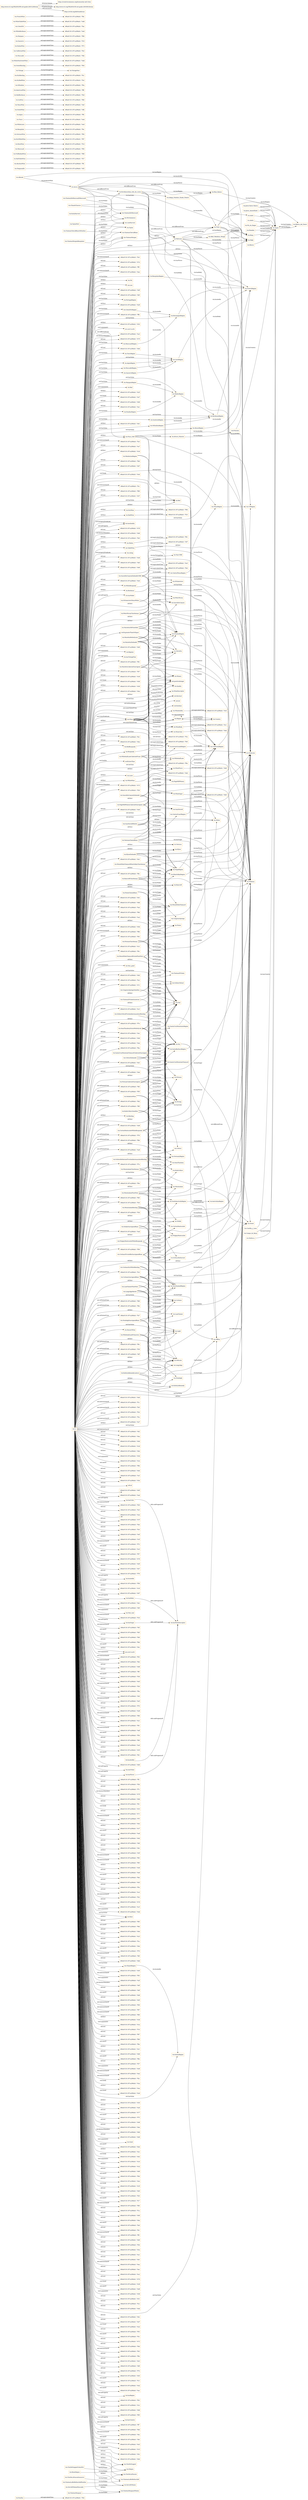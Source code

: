 digraph ar2dtool_diagram { 
rankdir=LR;
size="1501"
node [shape = rectangle, color="orange"]; "-49ba9130:187ca298ab1:-7f44" "vin:DryWine" "vin:Tempranillo" "-49ba9130:187ca298ab1:-7fbf" "vin:AlsatianWine" "vin:RedTableWine" "vin:FullBodiedWine" "-49ba9130:187ca298ab1:-7fe0" "-49ba9130:187ca298ab1:-7f88" "-49ba9130:187ca298ab1:-7ed2" "-49ba9130:187ca298ab1:-7f55" "-49ba9130:187ca298ab1:-7fd2" "-49ba9130:187ca298ab1:-7f50" "-49ba9130:187ca298ab1:-7f6a" "-49ba9130:187ca298ab1:-7f1d" "vin:Meursault" "-49ba9130:187ca298ab1:-7ffc" "-49ba9130:187ca298ab1:-7f8f" "vin:DryWhiteWine" "vin:GermanWine" "-49ba9130:187ca298ab1:-7ee3" "vin:Beaujolais" "vin:WhiteLoire" "vin:RedWine" "vin:Tours" "vin:RoseWine" "vin:Anjou" "vin:Riesling" "vin:SweetWine" "vin:WineBody" "vin:Medoc" "-49ba9130:187ca298ab1:-7ed9" "-49ba9130:187ca298ab1:-7eef" "-49ba9130:187ca298ab1:-7f80" "vin:RedBordeaux" "vin:Quality" "vin:TableWine" "-49ba9130:187ca298ab1:-7ef7" "-49ba9130:187ca298ab1:-7ec1" "-49ba9130:187ca298ab1:-7f76" "-49ba9130:187ca298ab1:-7ff8" "-49ba9130:187ca298ab1:-7fbb" "vin:WineColor" "vin:StEmilion" "-49ba9130:187ca298ab1:-7ea9" "vin:DryRedWine" "-49ba9130:187ca298ab1:-7eeb" "-49ba9130:187ca298ab1:-7f0a" "-49ba9130:187ca298ab1:-7efb" "vin:DryRiesling" "vin:WhiteBurgundy" "vin:Bordeaux" "-49ba9130:187ca298ab1:-7ef3" "vin:Wine" "-49ba9130:187ca298ab1:-7f27" "-49ba9130:187ca298ab1:-7fa4" "-49ba9130:187ca298ab1:-7f7a" "-49ba9130:187ca298ab1:-7f84" "-49ba9130:187ca298ab1:-7f94" "-49ba9130:187ca298ab1:-7f0e" "-49ba9130:187ca298ab1:-7ee0" "vin:VintageYear" "vin:RedBurgundy" "-49ba9130:187ca298ab1:-7f04" "vin:WhiteNonSweetWine" "vin:Burgundy" "-49ba9130:187ca298ab1:-7f23" "vin:WineFlavor" "vin:Muscadet" "-49ba9130:187ca298ab1:-7fb5" "vin:CaliforniaWine" "vin:Winery" "-49ba9130:187ca298ab1:-7fc8" "vin:WineSugar" "vin:ItalianWine" "-49ba9130:187ca298ab1:-7f19" "-49ba9130:187ca298ab1:-7eb9" "-49ba9130:187ca298ab1:-7f2a" "-49ba9130:187ca298ab1:-7edd" "vin:Pauillac" "-49ba9130:187ca298ab1:-7f66" "vin:LateHarvest" "vin:WhiteBordeaux" "-49ba9130:187ca298ab1:-7f3d" "-49ba9130:187ca298ab1:-7f61" "-49ba9130:187ca298ab1:-7fa1" "vin:TexasWine" "vin:Loire" "vin:Margaux" "-49ba9130:187ca298ab1:-7ead" "-49ba9130:187ca298ab1:-7f59" "-49ba9130:187ca298ab1:-7fc4" "-49ba9130:187ca298ab1:-7fd6" "-49ba9130:187ca298ab1:-7f6e" "-49ba9130:187ca298ab1:-7fec" "-49ba9130:187ca298ab1:-7eb5" "vin:CotesDOr" "-49ba9130:187ca298ab1:-7fcd" "vin:AmericanWine" "-49ba9130:187ca298ab1:-7ff4" "-49ba9130:187ca298ab1:-7fa7" "vin:Country" "vin:DessertWine" "-49ba9130:187ca298ab1:-7ee6" "-49ba9130:187ca298ab1:-7f4b" "vin:IceWine" "-49ba9130:187ca298ab1:-7f97" "-49ba9130:187ca298ab1:-7f9c" "vin:WhiteTableWine" "-49ba9130:187ca298ab1:-7ec6" "-49ba9130:187ca298ab1:-7f73" "vin:Vintage" "vin:EarlyHarvest" "vin:WineDescriptor" "-49ba9130:187ca298ab1:-7f8c" "-49ba9130:187ca298ab1:-7ebd" "-49ba9130:187ca298ab1:-7f39" "vin:FrenchWine" "vin:Sancerre" "vin:SweetRiesling" "-49ba9130:187ca298ab1:-7fae" "-49ba9130:187ca298ab1:-7f2d" "vin:Region" "vin:WhiteWine" "-49ba9130:187ca298ab1:-7fe4" "vin:WineAcidity" "-49ba9130:187ca298ab1:-7eff" "-49ba9130:187ca298ab1:-7ed6" ; /*classes style*/
	"vin:Campo_de_Borja" -> "vin:Spain" [ label = "vin:hasCountry" ];
	"vin:MariettaZinfandel" -> "vin:SonomaRegion" [ label = "vin:locatedIn" ];
	"vin:MariettaZinfandel" -> "vin:Dry" [ label = "vin:hasSugar" ];
	"vin:MariettaZinfandel" -> "vin:Marietta" [ label = "vin:hasMaker" ];
	"vin:MariettaZinfandel" -> "vin:Moderate" [ label = "vin:hasFlavor" ];
	"vin:MariettaZinfandel" -> "vin:Medium" [ label = "vin:hasBody" ];
	"vin:SeanThackreySiriusPetiteSyrah" -> "vin:NapaRegion" [ label = "vin:locatedIn" ];
	"vin:SeanThackreySiriusPetiteSyrah" -> "vin:Dry" [ label = "vin:hasSugar" ];
	"vin:SeanThackreySiriusPetiteSyrah" -> "vin:SeanThackrey" [ label = "vin:hasMaker" ];
	"vin:SeanThackreySiriusPetiteSyrah" -> "vin:Strong" [ label = "vin:hasFlavor" ];
	"vin:SeanThackreySiriusPetiteSyrah" -> "vin:Full" [ label = "vin:hasBody" ];
	"vin:MariettaCabernetSauvignon" -> "vin:SonomaRegion" [ label = "vin:locatedIn" ];
	"vin:MariettaCabernetSauvignon" -> "vin:Dry" [ label = "vin:hasSugar" ];
	"vin:MariettaCabernetSauvignon" -> "vin:Marietta" [ label = "vin:hasMaker" ];
	"vin:MariettaCabernetSauvignon" -> "vin:Moderate" [ label = "vin:hasFlavor" ];
	"vin:MariettaCabernetSauvignon" -> "vin:Medium" [ label = "vin:hasBody" ];
	"vin:PauillacRegion" -> "vin:MedocRegion" [ label = "vin:locatedIn" ];
	"vin:StGenevieveTexasWhite" -> "vin:CentralTexasRegion" [ label = "vin:locatedIn" ];
	"vin:StGenevieveTexasWhite" -> "vin:Dry" [ label = "vin:hasSugar" ];
	"vin:StGenevieveTexasWhite" -> "vin:StGenevieve" [ label = "vin:hasMaker" ];
	"vin:StGenevieveTexasWhite" -> "vin:Moderate" [ label = "vin:hasFlavor" ];
	"vin:FullBodiedWine" -> "-49ba9130:187ca298ab1:-7f88" [ label = "owl:equivalentClass" ];
	"vin:BordeauxRegion" -> "vin:FrenchRegion" [ label = "vin:locatedIn" ];
	"vin:hasBody" -> "vin:hasWineDescriptor" [ label = "rdfs:subPropertyOf" ];
	"vin:Adega_Familiar_Eladio_Pineiro" -> "vin:Rias_Baixas" [ label = "vin:hasRegion" ];
	"vin:Meursault" -> "-49ba9130:187ca298ab1:-7f50" [ label = "owl:equivalentClass" ];
	"vin:Mallorca" -> "vin:Spain" [ label = "vin:hasCountry" ];
	"vin:FoxenCheninBlanc" -> "vin:SantaBarbaraRegion" [ label = "vin:locatedIn" ];
	"vin:FoxenCheninBlanc" -> "vin:Dry" [ label = "vin:hasSugar" ];
	"vin:FoxenCheninBlanc" -> "vin:Foxen" [ label = "vin:hasMaker" ];
	"vin:FoxenCheninBlanc" -> "vin:Moderate" [ label = "vin:hasFlavor" ];
	"vin:FoxenCheninBlanc" -> "vin:Full" [ label = "vin:hasBody" ];
	"vin:TexasWine" -> "-49ba9130:187ca298ab1:-7eef" [ label = "owl:equivalentClass" ];
	"vin:NapaRegion" -> "vin:CaliforniaRegion" [ label = "vin:locatedIn" ];
	"vin:MountadamRiesling" -> "vin:SouthAustraliaRegion" [ label = "vin:locatedIn" ];
	"vin:MountadamRiesling" -> "vin:Dry" [ label = "vin:hasSugar" ];
	"vin:MountadamRiesling" -> "vin:Mountadam" [ label = "vin:hasMaker" ];
	"vin:MountadamRiesling" -> "vin:Delicate" [ label = "vin:hasFlavor" ];
	"vin:MountadamRiesling" -> "vin:Medium" [ label = "vin:hasBody" ];
	"vin:LoireRegion" -> "vin:FrenchRegion" [ label = "vin:locatedIn" ];
	"vin:CorbansSauvignonBlanc" -> "vin:NewZealandRegion" [ label = "vin:locatedIn" ];
	"vin:CorbansSauvignonBlanc" -> "vin:Dry" [ label = "vin:hasSugar" ];
	"vin:CorbansSauvignonBlanc" -> "vin:Corbans" [ label = "vin:hasMaker" ];
	"vin:CorbansSauvignonBlanc" -> "vin:Strong" [ label = "vin:hasFlavor" ];
	"vin:CorbansSauvignonBlanc" -> "vin:Medium" [ label = "vin:hasBody" ];
	"vin:WhiteBurgundy" -> "-49ba9130:187ca298ab1:-7ee3" [ label = "owl:equivalentClass" ];
	"vin:Pauillac" -> "-49ba9130:187ca298ab1:-7f44" [ label = "owl:equivalentClass" ];
	"vin:Jerez-Xeres-Sherry" -> "vin:Spain" [ label = "vin:hasCountry" ];
	"vin:CortonMontrachetWhiteBurgundy" -> "vin:Dry" [ label = "vin:hasSugar" ];
	"vin:CortonMontrachetWhiteBurgundy" -> "vin:CortonMontrachet" [ label = "vin:hasMaker" ];
	"vin:CortonMontrachetWhiteBurgundy" -> "vin:Strong" [ label = "vin:hasFlavor" ];
	"vin:CortonMontrachetWhiteBurgundy" -> "vin:Full" [ label = "vin:hasBody" ];
	"vin:BourgogneRegion" -> "vin:FrenchRegion" [ label = "vin:locatedIn" ];
	"vin:MountadamChardonnay" -> "vin:SouthAustraliaRegion" [ label = "vin:locatedIn" ];
	"vin:MountadamChardonnay" -> "vin:Dry" [ label = "vin:hasSugar" ];
	"vin:MountadamChardonnay" -> "vin:Mountadam" [ label = "vin:hasMaker" ];
	"vin:MountadamChardonnay" -> "vin:Strong" [ label = "vin:hasFlavor" ];
	"vin:MountadamChardonnay" -> "vin:Full" [ label = "vin:hasBody" ];
	"vin:DryWine" -> "-49ba9130:187ca298ab1:-7f94" [ label = "owl:equivalentClass" ];
	"vin:FrenchWine" -> "-49ba9130:187ca298ab1:-7f8c" [ label = "owl:equivalentClass" ];
	"vin:SauterneRegion" -> "vin:BordeauxRegion" [ label = "vin:locatedIn" ];
	"vin:Spain" -> "vin:Ribera_del_Duero" [ label = "vin:hasRegion" ];
	"vin:SelaksSauvignonBlanc" -> "vin:NewZealandRegion" [ label = "vin:locatedIn" ];
	"vin:SelaksSauvignonBlanc" -> "vin:Dry" [ label = "vin:hasSugar" ];
	"vin:SelaksSauvignonBlanc" -> "vin:Selaks" [ label = "vin:hasMaker" ];
	"vin:SelaksSauvignonBlanc" -> "vin:Moderate" [ label = "vin:hasFlavor" ];
	"vin:SelaksSauvignonBlanc" -> "vin:Medium" [ label = "vin:hasBody" ];
	"vin:SchlossRothermelTrochenbierenausleseRiesling" -> "vin:GermanyRegion" [ label = "vin:locatedIn" ];
	"vin:SchlossRothermelTrochenbierenausleseRiesling" -> "vin:Sweet" [ label = "vin:hasSugar" ];
	"vin:SchlossRothermelTrochenbierenausleseRiesling" -> "vin:SchlossRothermel" [ label = "vin:hasMaker" ];
	"vin:SchlossRothermelTrochenbierenausleseRiesling" -> "vin:Strong" [ label = "vin:hasFlavor" ];
	"vin:SchlossRothermelTrochenbierenausleseRiesling" -> "vin:Full" [ label = "vin:hasBody" ];
	"vin:StEmilionRegion" -> "vin:BordeauxRegion" [ label = "vin:locatedIn" ];
	"vin:BeaujolaisRegion" -> "vin:FrenchRegion" [ label = "vin:locatedIn" ];
	"vin:CorbansPrivateBinSauvignonBlanc" -> "vin:NewZealandRegion" [ label = "vin:locatedIn" ];
	"vin:CorbansPrivateBinSauvignonBlanc" -> "vin:Dry" [ label = "vin:hasSugar" ];
	"vin:CorbansPrivateBinSauvignonBlanc" -> "vin:Corbans" [ label = "vin:hasMaker" ];
	"vin:CorbansPrivateBinSauvignonBlanc" -> "vin:Strong" [ label = "vin:hasFlavor" ];
	"vin:CorbansPrivateBinSauvignonBlanc" -> "vin:Full" [ label = "vin:hasBody" ];
	"vin:Bordeaux" -> "-49ba9130:187ca298ab1:-7fe4" [ label = "owl:equivalentClass" ];
	"vin:CongressSpringsSemillon" -> "vin:Dry" [ label = "vin:hasSugar" ];
	"vin:CongressSpringsSemillon" -> "vin:CongressSprings" [ label = "vin:hasMaker" ];
	"vin:CongressSpringsSemillon" -> "vin:Moderate" [ label = "vin:hasFlavor" ];
	"vin:CongressSpringsSemillon" -> "vin:Medium" [ label = "vin:hasBody" ];
	"vin:RedBordeaux" -> "-49ba9130:187ca298ab1:-7f2d" [ label = "owl:equivalentClass" ];
	"vin:Jerez_Amontillado" -> "vin:Spain" [ label = "vin:hasCountry" ];
	"vin:Rias_Baixas" -> "vin:Spain" [ label = "vin:hasCountry" ];
	"vin:AlsatianWine" -> "-49ba9130:187ca298ab1:-7ffc" [ label = "owl:equivalentClass" ];
	"vin:RedTableWine" -> "-49ba9130:187ca298ab1:-7f27" [ label = "owl:equivalentClass" ];
	"vin:Tours" -> "-49ba9130:187ca298ab1:-7eeb" [ label = "owl:equivalentClass" ];
	"vin:CotesDOr" -> "-49ba9130:187ca298ab1:-7fae" [ label = "owl:equivalentClass" ];
	"vin:SweetRiesling" -> "-49ba9130:187ca298ab1:-7f04" [ label = "owl:equivalentClass" ];
	"vin:Medoc" -> "-49ba9130:187ca298ab1:-7f61" [ label = "owl:equivalentClass" ];
	"vin:TaylorPort" -> "vin:Taylor" [ label = "vin:hasMaker" ];
	"vin:ChateauChevalBlancStEmilion" -> "vin:ChateauChevalBlanc" [ label = "vin:hasMaker" ];
	"vin:Envidiacochina_tete_de_cuvee" -> "vin:Malvasia" [ label = "owl:differentFrom" ];
	"vin:Envidiacochina_tete_de_cuvee" -> "vin:Adega_Familiar_Eladio_Pineiro" [ label = "vin:hasMaker" ];
	"vin:Envidiacochina_tete_de_cuvee" -> "vin:Moderate" [ label = "vin:hasFlavor" ];
	"vin:Envidiacochina_tete_de_cuvee" -> "vin:High" [ label = "vin:hasAcidity" ];
	"vin:Envidiacochina_tete_de_cuvee" -> "vin:Medium" [ label = "vin:hasBody" ];
	"vin:Envidiacochina_tete_de_cuvee" -> "vin:Rias_Baixas" [ label = "vin:hasRegion" ];
	"vin:Envidiacochina_tete_de_cuvee" -> "vin:Tinto" [ label = "owl:differentFrom" ];
	"vin:ChateauMorgonBeaujolais" -> "vin:ChateauMorgon" [ label = "vin:hasMaker" ];
	"vin:ChateauDeMeursaultMeursault" -> "vin:ChateauDeMeursault" [ label = "vin:hasMaker" ];
	"vin:ChateauDeMeursaultMeursault" -> "vin:Moderate" [ label = "vin:hasFlavor" ];
	"vin:WhiteNonSweetWine" -> "-49ba9130:187ca298ab1:-7edd" [ label = "owl:equivalentClass" ];
	"vin:Alvaro_Palacios" -> "vin:Priorato" [ label = "vin:hasRegion" ];
	"vin:RoseDAnjou" -> "vin:DAnjou" [ label = "vin:hasMaker" ];
	"vin:hasSugar" -> "vin:hasWineDescriptor" [ label = "rdfs:subPropertyOf" ];
	"vin:Muscadet" -> "-49ba9130:187ca298ab1:-7f4b" [ label = "owl:equivalentClass" ];
	"vin:CotesDOrRegion" -> "vin:BourgogneRegion" [ label = "vin:locatedIn" ];
	"vin:WineColor" -> "-49ba9130:187ca298ab1:-7ebd" [ label = "owl:equivalentClass" ];
	"vin:ElyseZinfandel" -> "vin:NapaRegion" [ label = "vin:locatedIn" ];
	"vin:ElyseZinfandel" -> "vin:Dry" [ label = "vin:hasSugar" ];
	"vin:ElyseZinfandel" -> "vin:Elyse" [ label = "vin:hasMaker" ];
	"vin:ElyseZinfandel" -> "vin:Moderate" [ label = "vin:hasFlavor" ];
	"vin:ElyseZinfandel" -> "vin:Full" [ label = "vin:hasBody" ];
	"vin:SweetWine" -> "-49ba9130:187ca298ab1:-7efb" [ label = "owl:equivalentClass" ];
	"vin:LongridgeMerlot" -> "vin:NewZealandRegion" [ label = "vin:locatedIn" ];
	"vin:LongridgeMerlot" -> "vin:Dry" [ label = "vin:hasSugar" ];
	"vin:LongridgeMerlot" -> "vin:Longridge" [ label = "vin:hasMaker" ];
	"vin:LongridgeMerlot" -> "vin:Moderate" [ label = "vin:hasFlavor" ];
	"vin:LongridgeMerlot" -> "vin:Light" [ label = "vin:hasBody" ];
	"vin:KathrynKennedyLateral" -> "vin:Dry" [ label = "vin:hasSugar" ];
	"vin:KathrynKennedyLateral" -> "vin:KathrynKennedy" [ label = "vin:hasMaker" ];
	"vin:KathrynKennedyLateral" -> "vin:Delicate" [ label = "vin:hasFlavor" ];
	"vin:KathrynKennedyLateral" -> "vin:Medium" [ label = "vin:hasBody" ];
	"vin:MountEdenVineyardEdnaValleyChardonnay" -> "vin:EdnaValleyRegion" [ label = "vin:locatedIn" ];
	"vin:MountEdenVineyardEdnaValleyChardonnay" -> "vin:Dry" [ label = "vin:hasSugar" ];
	"vin:MountEdenVineyardEdnaValleyChardonnay" -> "vin:MountEdenVineyard" [ label = "vin:hasMaker" ];
	"vin:MountEdenVineyardEdnaValleyChardonnay" -> "vin:Moderate" [ label = "vin:hasFlavor" ];
	"vin:MountEdenVineyardEdnaValleyChardonnay" -> "vin:Medium" [ label = "vin:hasBody" ];
	"vin:hasFlavor" -> "vin:hasWineDescriptor" [ label = "rdfs:subPropertyOf" ];
	"vin:Loire" -> "-49ba9130:187ca298ab1:-7f6a" [ label = "owl:equivalentClass" ];
	"vin:AnjouRegion" -> "vin:LoireRegion" [ label = "vin:locatedIn" ];
	"vin:BancroftChardonnay" -> "vin:NapaRegion" [ label = "vin:locatedIn" ];
	"vin:BancroftChardonnay" -> "vin:Dry" [ label = "vin:hasSugar" ];
	"vin:BancroftChardonnay" -> "vin:Bancroft" [ label = "vin:hasMaker" ];
	"vin:BancroftChardonnay" -> "vin:Moderate" [ label = "vin:hasFlavor" ];
	"vin:BancroftChardonnay" -> "vin:Medium" [ label = "vin:hasBody" ];
	"vin:SaucelitoCanyonZinfandel1998" -> "vin:ArroyoGrandeRegion" [ label = "vin:locatedIn" ];
	"vin:SaucelitoCanyonZinfandel1998" -> "vin:Year1998" [ label = "vin:hasVintageYear" ];
	"vin:SaucelitoCanyonZinfandel1998" -> "vin:Dry" [ label = "vin:hasSugar" ];
	"vin:SaucelitoCanyonZinfandel1998" -> "vin:SaucelitoCanyon" [ label = "vin:hasMaker" ];
	"vin:SaucelitoCanyonZinfandel1998" -> "vin:Moderate" [ label = "vin:hasFlavor" ];
	"vin:SaucelitoCanyonZinfandel1998" -> "vin:Medium" [ label = "vin:hasBody" ];
	"vin:ClosDeLaPoussieSancerre" -> "vin:ClosDeLaPoussie" [ label = "vin:hasMaker" ];
	"vin:CentralTexasRegion" -> "vin:TexasRegion" [ label = "vin:locatedIn" ];
	"vin:ChiantiRegion" -> "vin:ItalianRegion" [ label = "vin:locatedIn" ];
	"vin:IceWine" -> "-49ba9130:187ca298ab1:-7f80" [ label = "owl:equivalentClass" ];
	"vin:CaliforniaRegion" -> "vin:USRegion" [ label = "vin:locatedIn" ];
	"vin:Beaujolais" -> "-49ba9130:187ca298ab1:-7fec" [ label = "owl:equivalentClass" ];
	"vin:MendocinoRegion" -> "vin:CaliforniaRegion" [ label = "vin:locatedIn" ];
	"vin:MendocinoRegion" -> "vin:SonomaRegion" [ label = "vin:adjacentRegion" ];
	"vin:ChiantiClassico" -> "vin:McGuinnesso" [ label = "vin:hasMaker" ];
	"vin:ChiantiClassico" -> "vin:Medium" [ label = "vin:hasBody" ];
	"vin:Aurus" -> "vin:Malvasia" [ label = "owl:differentFrom" ];
	"vin:Aurus" -> "vin:Tinto" [ label = "owl:differentFrom" ];
	"vin:Aurus" -> "vin:Moderate" [ label = "vin:hasFlavor" ];
	"vin:Aurus" -> "vin:Red" [ label = "vin:hasColor" ];
	"vin:Aurus" -> "vin:Envidiacochina_tete_de_cuvee" [ label = "owl:differentFrom" ];
	"vin:Aurus" -> "vin:Finca_Dofi" [ label = "owl:differentFrom" ];
	"vin:Aurus" -> "vin:High" [ label = "vin:hasAcidity" ];
	"vin:Aurus" -> "vin:Full" [ label = "vin:hasBody" ];
	"vin:MountadamPinotNoir" -> "vin:SouthAustraliaRegion" [ label = "vin:locatedIn" ];
	"vin:MountadamPinotNoir" -> "vin:Dry" [ label = "vin:hasSugar" ];
	"vin:MountadamPinotNoir" -> "vin:Mountadam" [ label = "vin:hasMaker" ];
	"vin:MountadamPinotNoir" -> "vin:Moderate" [ label = "vin:hasFlavor" ];
	"vin:MountadamPinotNoir" -> "vin:Medium" [ label = "vin:hasBody" ];
	"vin:RedWine" -> "-49ba9130:187ca298ab1:-7f23" [ label = "owl:equivalentClass" ];
	"vin:MountEdenVineyardEstatePinotNoir" -> "vin:EdnaValleyRegion" [ label = "vin:locatedIn" ];
	"vin:MountEdenVineyardEstatePinotNoir" -> "vin:Dry" [ label = "vin:hasSugar" ];
	"vin:MountEdenVineyardEstatePinotNoir" -> "vin:MountEdenVineyard" [ label = "vin:hasMaker" ];
	"vin:MountEdenVineyardEstatePinotNoir" -> "vin:Strong" [ label = "vin:hasFlavor" ];
	"vin:MountEdenVineyardEstatePinotNoir" -> "vin:Full" [ label = "vin:hasBody" ];
	"vin:Burgundy" -> "-49ba9130:187ca298ab1:-7fe0" [ label = "owl:equivalentClass" ];
	"vin:RedBurgundy" -> "-49ba9130:187ca298ab1:-7f2a" [ label = "owl:equivalentClass" ];
	"vin:SonomaRegion" -> "vin:CaliforniaRegion" [ label = "vin:locatedIn" ];
	"vin:Malvasia" -> "vin:Moderate" [ label = "vin:hasFlavor" ];
	"vin:Malvasia" -> "vin:White" [ label = "vin:hasColor" ];
	"vin:Malvasia" -> "vin:Rioja" [ label = "vin:hasRegion" ];
	"vin:Malvasia" -> "vin:Medium" [ label = "vin:hasBody" ];
	"vin:Malvasia" -> "vin:High" [ label = "vin:hasAcidity" ];
	"vin:Malvasia" -> "vin:Tinto" [ label = "owl:differentFrom" ];
	"vin:Malvasia" -> "vin:Abel_Mendoza_Monge" [ label = "vin:hasMaker" ];
	"vin:hasAcidity" -> "vin:hasWineDescriptor" [ label = "rdfs:subPropertyOf" ];
	"vin:Aalto" -> "vin:Spain" [ label = "vin:hasCountry" ];
	"vin:ChateauLafiteRothschildPauillac" -> "vin:ChateauLafiteRothschild" [ label = "vin:hasMaker" ];
	"vin:GaryFarrellMerlot" -> "vin:SonomaRegion" [ label = "vin:locatedIn" ];
	"vin:GaryFarrellMerlot" -> "vin:Dry" [ label = "vin:hasSugar" ];
	"vin:GaryFarrellMerlot" -> "vin:GaryFarrell" [ label = "vin:hasMaker" ];
	"vin:GaryFarrellMerlot" -> "vin:Moderate" [ label = "vin:hasFlavor" ];
	"vin:GaryFarrellMerlot" -> "vin:Medium" [ label = "vin:hasBody" ];
	"vin:Alella" -> "vin:Spain" [ label = "vin:hasCountry" ];
	"vin:StonleighSauvignonBlanc" -> "vin:NewZealandRegion" [ label = "vin:locatedIn" ];
	"vin:StonleighSauvignonBlanc" -> "vin:Dry" [ label = "vin:hasSugar" ];
	"vin:StonleighSauvignonBlanc" -> "vin:Stonleigh" [ label = "vin:hasMaker" ];
	"vin:StonleighSauvignonBlanc" -> "vin:Delicate" [ label = "vin:hasFlavor" ];
	"vin:StonleighSauvignonBlanc" -> "vin:Medium" [ label = "vin:hasBody" ];
	"vin:Abel_Mendoza_Monge" -> "vin:Rioja" [ label = "vin:hasRegion" ];
	"vin:TableWine" -> "-49ba9130:187ca298ab1:-7ef7" [ label = "owl:equivalentClass" ];
	"vin:GermanWine" -> "-49ba9130:187ca298ab1:-7f84" [ label = "owl:equivalentClass" ];
	"vin:CotturiZinfandel" -> "vin:SonomaRegion" [ label = "vin:locatedIn" ];
	"vin:CotturiZinfandel" -> "vin:Dry" [ label = "vin:hasSugar" ];
	"vin:CotturiZinfandel" -> "vin:Cotturi" [ label = "vin:hasMaker" ];
	"vin:CotturiZinfandel" -> "vin:Strong" [ label = "vin:hasFlavor" ];
	"vin:CotturiZinfandel" -> "vin:Full" [ label = "vin:hasBody" ];
	"vin:WineBody" -> "-49ba9130:187ca298ab1:-7ec1" [ label = "owl:equivalentClass" ];
	"vin:SaucelitoCanyonZinfandel" -> "vin:ArroyoGrandeRegion" [ label = "vin:locatedIn" ];
	"vin:SaucelitoCanyonZinfandel" -> "vin:Dry" [ label = "vin:hasSugar" ];
	"vin:SaucelitoCanyonZinfandel" -> "vin:SaucelitoCanyon" [ label = "vin:hasMaker" ];
	"vin:SaucelitoCanyonZinfandel" -> "vin:Moderate" [ label = "vin:hasFlavor" ];
	"vin:SaucelitoCanyonZinfandel" -> "vin:Medium" [ label = "vin:hasBody" ];
	"vin:LaneTannerPinotNoir" -> "vin:SantaBarbaraRegion" [ label = "vin:locatedIn" ];
	"vin:LaneTannerPinotNoir" -> "vin:Dry" [ label = "vin:hasSugar" ];
	"vin:LaneTannerPinotNoir" -> "vin:LaneTanner" [ label = "vin:hasMaker" ];
	"vin:LaneTannerPinotNoir" -> "vin:Delicate" [ label = "vin:hasFlavor" ];
	"vin:LaneTannerPinotNoir" -> "vin:Light" [ label = "vin:hasBody" ];
	"vin:WhiteWine" -> "-49ba9130:187ca298ab1:-7ed2" [ label = "owl:equivalentClass" ];
	"vin:WhitehallLaneCabernetFranc" -> "vin:NapaRegion" [ label = "vin:locatedIn" ];
	"vin:WhitehallLaneCabernetFranc" -> "vin:Dry" [ label = "vin:hasSugar" ];
	"vin:WhitehallLaneCabernetFranc" -> "vin:WhitehallLane" [ label = "vin:hasMaker" ];
	"vin:WhitehallLaneCabernetFranc" -> "vin:Moderate" [ label = "vin:hasFlavor" ];
	"vin:WhitehallLaneCabernetFranc" -> "vin:Medium" [ label = "vin:hasBody" ];
	"vin:Dry" -> "vin:Sweet" [ label = "owl:differentFrom" ];
	"vin:Dry" -> "vin:OffDry" [ label = "owl:differentFrom" ];
	"vin:Rioja" -> "vin:Spain" [ label = "vin:hasCountry" ];
	"vin:Sancerre" -> "-49ba9130:187ca298ab1:-7f19" [ label = "owl:equivalentClass" ];
	"vin:Pla_de_Bages" -> "vin:Spain" [ label = "vin:hasCountry" ];
	"vin:StEmilion" -> "-49ba9130:187ca298ab1:-7f0a" [ label = "owl:equivalentClass" ];
	"vin:PageMillWineryCabernetSauvignon" -> "vin:NapaRegion" [ label = "vin:locatedIn" ];
	"vin:PageMillWineryCabernetSauvignon" -> "vin:Dry" [ label = "vin:hasSugar" ];
	"vin:PageMillWineryCabernetSauvignon" -> "vin:PageMillWinery" [ label = "vin:hasMaker" ];
	"vin:PageMillWineryCabernetSauvignon" -> "vin:Moderate" [ label = "vin:hasFlavor" ];
	"vin:PageMillWineryCabernetSauvignon" -> "vin:Medium" [ label = "vin:hasBody" ];
	"vin:Ribera_del_Duero" -> "vin:Spain" [ label = "vin:hasCountry" ];
	"vin:WineAcidity" -> "-49ba9130:187ca298ab1:-7ec6" [ label = "owl:equivalentClass" ];
	"vin:Finca_Dofi" -> "vin:Moderate" [ label = "vin:hasFlavor" ];
	"vin:Finca_Dofi" -> "vin:Full" [ label = "vin:hasBody" ];
	"vin:Finca_Dofi" -> "vin:Red" [ label = "vin:hasColor" ];
	"vin:Finca_Dofi" -> "vin:High" [ label = "vin:hasAcidity" ];
	"vin:Finca_Dofi" -> "vin:Alvaro_Palacios" [ label = "vin:hasMaker" ];
	"vin:MariettaPetiteSyrah" -> "vin:SonomaRegion" [ label = "vin:locatedIn" ];
	"vin:MariettaPetiteSyrah" -> "vin:Dry" [ label = "vin:hasSugar" ];
	"vin:MariettaPetiteSyrah" -> "vin:Marietta" [ label = "vin:hasMaker" ];
	"vin:MariettaPetiteSyrah" -> "vin:Moderate" [ label = "vin:hasFlavor" ];
	"vin:MariettaPetiteSyrah" -> "vin:Medium" [ label = "vin:hasBody" ];
	"vin:WhiteTableWine" -> "-49ba9130:187ca298ab1:-7ed6" [ label = "owl:equivalentClass" ];
	"vin:Margaux" -> "-49ba9130:187ca298ab1:-7f66" [ label = "owl:equivalentClass" ];
	"vin:SevreEtMaineMuscadet" -> "vin:SevreEtMaine" [ label = "vin:hasMaker" ];
	"vin:Priorato" -> "vin:Spain" [ label = "vin:hasCountry" ];
	"vin:SchlossVolradTrochenbierenausleseRiesling" -> "vin:GermanyRegion" [ label = "vin:locatedIn" ];
	"vin:SchlossVolradTrochenbierenausleseRiesling" -> "vin:Sweet" [ label = "vin:hasSugar" ];
	"vin:SchlossVolradTrochenbierenausleseRiesling" -> "vin:SchlossVolrad" [ label = "vin:hasMaker" ];
	"vin:SchlossVolradTrochenbierenausleseRiesling" -> "vin:Moderate" [ label = "vin:hasFlavor" ];
	"vin:SchlossVolradTrochenbierenausleseRiesling" -> "vin:Full" [ label = "vin:hasBody" ];
	"vin:EarlyHarvest" -> "vin:LateHarvest" [ label = "owl:disjointWith" ];
	"vin:ChateauDYchemSauterne" -> "vin:ChateauDYchem" [ label = "vin:hasMaker" ];
	"vin:ChateauDYchemSauterne" -> "vin:Strong" [ label = "vin:hasFlavor" ];
	"vin:Tempranillo" -> "-49ba9130:187ca298ab1:-7ef3" [ label = "owl:equivalentClass" ];
	"vin:Anjou" -> "-49ba9130:187ca298ab1:-7ff4" [ label = "owl:equivalentClass" ];
	"vin:Penedes" -> "vin:Spain" [ label = "vin:hasCountry" ];
	"vin:FormanCabernetSauvignon" -> "vin:NapaRegion" [ label = "vin:locatedIn" ];
	"vin:FormanCabernetSauvignon" -> "vin:Dry" [ label = "vin:hasSugar" ];
	"vin:FormanCabernetSauvignon" -> "vin:Forman" [ label = "vin:hasMaker" ];
	"vin:FormanCabernetSauvignon" -> "vin:Strong" [ label = "vin:hasFlavor" ];
	"vin:FormanCabernetSauvignon" -> "vin:Medium" [ label = "vin:hasBody" ];
	"vin:DryWhiteWine" -> "-49ba9130:187ca298ab1:-7f97" [ label = "owl:equivalentClass" ];
	"vin:SantaCruzMountainsRegion" -> "vin:CaliforniaRegion" [ label = "vin:locatedIn" ];
	"vin:MeursaultRegion" -> "vin:BourgogneRegion" [ label = "vin:locatedIn" ];
	"vin:MariettaOldVinesRed" -> "vin:SonomaRegion" [ label = "vin:locatedIn" ];
	"vin:MariettaOldVinesRed" -> "vin:Dry" [ label = "vin:hasSugar" ];
	"vin:MariettaOldVinesRed" -> "vin:Marietta" [ label = "vin:hasMaker" ];
	"vin:MariettaOldVinesRed" -> "vin:Moderate" [ label = "vin:hasFlavor" ];
	"vin:MariettaOldVinesRed" -> "vin:Medium" [ label = "vin:hasBody" ];
	"vin:CorbansDryWhiteRiesling" -> "vin:NewZealandRegion" [ label = "vin:locatedIn" ];
	"vin:CorbansDryWhiteRiesling" -> "vin:OffDry" [ label = "vin:hasSugar" ];
	"vin:CorbansDryWhiteRiesling" -> "vin:Corbans" [ label = "vin:hasMaker" ];
	"vin:CorbansDryWhiteRiesling" -> "vin:Moderate" [ label = "vin:hasFlavor" ];
	"vin:CorbansDryWhiteRiesling" -> "vin:Medium" [ label = "vin:hasBody" ];
	"vin:ChateauMargaux" -> "vin:ChateauMargauxWinery" [ label = "vin:hasMaker" ];
	"vin:hasColor" -> "vin:hasWineDescriptor" [ label = "rdfs:subPropertyOf" ];
	"vin:EdnaValleyRegion" -> "vin:CaliforniaRegion" [ label = "vin:locatedIn" ];
	"vin:AlsaceRegion" -> "vin:FrenchRegion" [ label = "vin:locatedIn" ];
	"vin:Bierzo" -> "vin:Spain" [ label = "vin:hasCountry" ];
	"vin:FormanChardonnay" -> "vin:NapaRegion" [ label = "vin:locatedIn" ];
	"vin:FormanChardonnay" -> "vin:Dry" [ label = "vin:hasSugar" ];
	"vin:FormanChardonnay" -> "vin:Forman" [ label = "vin:hasMaker" ];
	"vin:FormanChardonnay" -> "vin:Moderate" [ label = "vin:hasFlavor" ];
	"vin:FormanChardonnay" -> "vin:Full" [ label = "vin:hasBody" ];
	"vin:DryRedWine" -> "-49ba9130:187ca298ab1:-7fa4" [ label = "owl:equivalentClass" ];
	"vin:DryRiesling" -> "-49ba9130:187ca298ab1:-7fa1" [ label = "owl:equivalentClass" ];
	"vin:PulignyMontrachetWhiteBurgundy" -> "vin:Dry" [ label = "vin:hasSugar" ];
	"vin:PulignyMontrachetWhiteBurgundy" -> "vin:PulignyMontrachet" [ label = "vin:hasMaker" ];
	"vin:PulignyMontrachetWhiteBurgundy" -> "vin:Moderate" [ label = "vin:hasFlavor" ];
	"vin:PulignyMontrachetWhiteBurgundy" -> "vin:Medium" [ label = "vin:hasBody" ];
	"NULL" -> "vin:SaucelitoCanyon" [ label = "rdf:first" ];
	"NULL" -> "-49ba9130:187ca298ab1:-7e6d" [ label = "rdf:rest" ];
	"NULL" -> "-49ba9130:187ca298ab1:-7f1c" [ label = "owl:intersectionOf" ];
	"NULL" -> "-49ba9130:187ca298ab1:-7fa0" [ label = "owl:intersectionOf" ];
	"NULL" -> "vin:Strong" [ label = "rdf:first" ];
	"NULL" -> "-49ba9130:187ca298ab1:-7f24" [ label = "rdf:rest" ];
	"NULL" -> "-49ba9130:187ca298ab1:-7f4a" [ label = "owl:intersectionOf" ];
	"NULL" -> "-49ba9130:187ca298ab1:-7f76" [ label = "owl:allValuesFrom" ];
	"NULL" -> "-49ba9130:187ca298ab1:-7e27" [ label = "rdf:first" ];
	"NULL" -> "-49ba9130:187ca298ab1:-7ef2" [ label = "owl:intersectionOf" ];
	"NULL" -> "-49ba9130:187ca298ab1:-7eba" [ label = "rdf:rest" ];
	"NULL" -> "-49ba9130:187ca298ab1:-7e94" [ label = "rdf:rest" ];
	"NULL" -> "vin:SauterneRegion" [ label = "owl:hasValue" ];
	"NULL" -> "-49ba9130:187ca298ab1:-7e3d" [ label = "rdf:rest" ];
	"NULL" -> "-49ba9130:187ca298ab1:-7e8e" [ label = "rdf:rest" ];
	"NULL" -> "-49ba9130:187ca298ab1:-7e5d" [ label = "rdf:first" ];
	"NULL" -> "vin:Malvasia" [ label = "rdf:first" ];
	"NULL" -> "-49ba9130:187ca298ab1:-7e3e" [ label = "swrl:arguments" ];
	"NULL" -> "vin:Medium" [ label = "owl:hasValue" ];
	"NULL" -> "-49ba9130:187ca298ab1:-7f9b" [ label = "owl:oneOf" ];
	"NULL" -> "-49ba9130:187ca298ab1:-7e64" [ label = "rdf:rest" ];
	"NULL" -> "vin:GaryFarrell" [ label = "rdf:first" ];
	"NULL" -> "-49ba9130:187ca298ab1:-7ecf" [ label = "rdf:rest" ];
	"NULL" -> "vin:Marietta" [ label = "rdf:first" ];
	"NULL" -> "-49ba9130:187ca298ab1:-7e5e" [ label = "rdf:rest" ];
	"NULL" -> "-49ba9130:187ca298ab1:-7fc8" [ label = "owl:allValuesFrom" ];
	"NULL" -> "rdf:nil" [ label = "rdf:rest" ];
	"NULL" -> "vin:ClosDeVougeot" [ label = "rdf:first" ];
	"NULL" -> "-49ba9130:187ca298ab1:-7e85" [ label = "rdf:rest" ];
	"NULL" -> "-49ba9130:187ca298ab1:-7eab" [ label = "rdf:rest" ];
	"NULL" -> "-49ba9130:187ca298ab1:-7f29" [ label = "owl:intersectionOf" ];
	"NULL" -> "vin:Selaks" [ label = "rdf:first" ];
	"NULL" -> "-49ba9130:187ca298ab1:-7fa5" [ label = "rdf:rest" ];
	"NULL" -> "vin:Strong" [ label = "owl:hasValue" ];
	"NULL" -> "-49ba9130:187ca298ab1:-7e2e" [ label = "rdf:rest" ];
	"NULL" -> "vin:Riesling" [ label = "rdf:first" ];
	"NULL" -> "-49ba9130:187ca298ab1:-7e7f" [ label = "rdf:rest" ];
	"NULL" -> "vin:WineColor" [ label = "owl:onClass" ];
	"NULL" -> "-49ba9130:187ca298ab1:-7fab" [ label = "rdf:rest" ];
	"NULL" -> "vin:ChateauMargauxWinery" [ label = "rdf:first" ];
	"NULL" -> "vin:BourgogneRegion" [ label = "owl:hasValue" ];
	"NULL" -> "-49ba9130:187ca298ab1:-7fc6" [ label = "rdf:rest" ];
	"NULL" -> "vin:Elyse" [ label = "rdf:first" ];
	"NULL" -> "-49ba9130:187ca298ab1:-7e4f" [ label = "rdf:rest" ];
	"NULL" -> "-49ba9130:187ca298ab1:-7e3f" [ label = "rdf:first" ];
	"NULL" -> "-49ba9130:187ca298ab1:-7f72" [ label = "owl:intersectionOf" ];
	"NULL" -> "vin:Longridge" [ label = "rdf:first" ];
	"NULL" -> "-49ba9130:187ca298ab1:-7ec0" [ label = "owl:oneOf" ];
	"NULL" -> "-49ba9130:187ca298ab1:-7f57" [ label = "rdf:rest" ];
	"NULL" -> "vin:ItalianRegion" [ label = "owl:hasValue" ];
	"NULL" -> "-49ba9130:187ca298ab1:-7e76" [ label = "rdf:rest" ];
	"NULL" -> "vin:WhiteWine" [ label = "rdf:first" ];
	"NULL" -> "xsd:positiveInteger" [ label = "owl:onDataRange" ];
	"NULL" -> "-49ba9130:187ca298ab1:-7ed5" [ label = "owl:intersectionOf" ];
	"NULL" -> "-49ba9130:187ca298ab1:-7eb7" [ label = "rdf:rest" ];
	"NULL" -> "vin:PageMillWinery" [ label = "rdf:first" ];
	"NULL" -> "xsd:positiveInteger" [ label = "owl:someValuesFrom" ];
	"NULL" -> "vin:Stonleigh" [ label = "rdf:first" ];
	"NULL" -> "vin:High" [ label = "rdf:first" ];
	"NULL" -> "-49ba9130:187ca298ab1:-7f78" [ label = "rdf:rest" ];
	"NULL" -> "vin:RedWine" [ label = "rdf:first" ];
	"NULL" -> "vin:locatedIn" [ label = "owl:onProperty" ];
	"NULL" -> "-49ba9130:187ca298ab1:-7f58" [ label = "owl:oneOf" ];
	"NULL" -> "-49ba9130:187ca298ab1:-7e30" [ label = "rdf:first" ];
	"NULL" -> "-49ba9130:187ca298ab1:-7fd2" [ label = "owl:allValuesFrom" ];
	"NULL" -> "vin:Bordeaux" [ label = "rdf:first" ];
	"NULL" -> "-49ba9130:187ca298ab1:-7e97" [ label = "rdf:rest" ];
	"NULL" -> "vin:SeanThackrey" [ label = "rdf:first" ];
	"NULL" -> "-49ba9130:187ca298ab1:-7edc" [ label = "owl:intersectionOf" ];
	"NULL" -> "-49ba9130:187ca298ab1:-7ef6" [ label = "owl:intersectionOf" ];
	"NULL" -> "vin:Very_bad" [ label = "swrl:argument2" ];
	"NULL" -> "-49ba9130:187ca298ab1:-7f18" [ label = "owl:intersectionOf" ];
	"NULL" -> "vin:PeterMccoy" [ label = "rdf:first" ];
	"NULL" -> "-49ba9130:187ca298ab1:-7f4f" [ label = "owl:intersectionOf" ];
	"NULL" -> "-49ba9130:187ca298ab1:-7fd5" [ label = "owl:oneOf" ];
	"NULL" -> "vin:CaliforniaRegion" [ label = "rdf:first" ];
	"NULL" -> "vin:Ventana" [ label = "rdf:first" ];
	"NULL" -> "vin:LateHarvest" [ label = "rdf:first" ];
	"NULL" -> "-49ba9130:187ca298ab1:-7f48" [ label = "rdf:rest" ];
	"NULL" -> "-49ba9130:187ca298ab1:-7fbd" [ label = "rdf:rest" ];
	"NULL" -> "-49ba9130:187ca298ab1:-7ebc" [ label = "owl:oneOf" ];
	"NULL" -> "-49ba9130:187ca298ab1:-7f03" [ label = "owl:intersectionOf" ];
	"NULL" -> "vin:ChateauChevalBlanc" [ label = "rdf:first" ];
	"NULL" -> "-49ba9130:187ca298ab1:-7feb" [ label = "owl:intersectionOf" ];
	"NULL" -> "-49ba9130:187ca298ab1:-7e88" [ label = "rdf:rest" ];
	"NULL" -> "-49ba9130:187ca298ab1:-7ff9" [ label = "rdf:rest" ];
	"NULL" -> "vin:hasSugar" [ label = "owl:onProperty" ];
	"NULL" -> "-49ba9130:187ca298ab1:-7f38" [ label = "owl:oneOf" ];
	"NULL" -> "-49ba9130:187ca298ab1:-7ed3" [ label = "rdf:rest" ];
	"NULL" -> "-49ba9130:187ca298ab1:-7f26" [ label = "owl:intersectionOf" ];
	"NULL" -> "-49ba9130:187ca298ab1:-7f9a" [ label = "rdf:rest" ];
	"NULL" -> "vin:Taylor" [ label = "rdf:first" ];
	"NULL" -> "-49ba9130:187ca298ab1:-7ef4" [ label = "rdf:rest" ];
	"NULL" -> "-49ba9130:187ca298ab1:-7ee5" [ label = "owl:intersectionOf" ];
	"NULL" -> "-49ba9130:187ca298ab1:-7f70" [ label = "rdf:rest" ];
	"NULL" -> "-49ba9130:187ca298ab1:-7e28" [ label = "rdf:rest" ];
	"NULL" -> "-49ba9130:187ca298ab1:-7ead" [ label = "owl:allValuesFrom" ];
	"NULL" -> "-49ba9130:187ca298ab1:-7f96" [ label = "owl:intersectionOf" ];
	"NULL" -> "vin:LoireRegion" [ label = "owl:hasValue" ];
	"NULL" -> "-49ba9130:187ca298ab1:-7e21" [ label = "rdf:first" ];
	"NULL" -> "-49ba9130:187ca298ab1:-7f91" [ label = "rdf:rest" ];
	"NULL" -> "-49ba9130:187ca298ab1:-7edf" [ label = "owl:intersectionOf" ];
	"NULL" -> "-49ba9130:187ca298ab1:-7f54" [ label = "owl:oneOf" ];
	"NULL" -> "-49ba9130:187ca298ab1:-7fd0" [ label = "rdf:rest" ];
	"NULL" -> "-49ba9130:187ca298ab1:-7ea0" [ label = "rdf:rest" ];
	"NULL" -> "-49ba9130:187ca298ab1:-7e55" [ label = "rdf:first" ];
	"NULL" -> "-49ba9130:187ca298ab1:-7fd1" [ label = "owl:oneOf" ];
	"NULL" -> "-49ba9130:187ca298ab1:-7e80" [ label = "rdf:rest" ];
	"NULL" -> "vin:yearValue" [ label = "owl:onProperty" ];
	"NULL" -> "-49ba9130:187ca298ab1:-7ff1" [ label = "rdf:rest" ];
	"NULL" -> "vin:DessertWine" [ label = "rdf:first" ];
	"NULL" -> "vin:CongressSprings" [ label = "rdf:first" ];
	"NULL" -> "vin:MargauxRegion" [ label = "owl:hasValue" ];
	"NULL" -> "-49ba9130:187ca298ab1:-7f2b" [ label = "rdf:rest" ];
	"NULL" -> "-49ba9130:187ca298ab1:-7f7c" [ label = "rdf:rest" ];
	"NULL" -> "-49ba9130:187ca298ab1:-7e79" [ label = "owl:distinctMembers" ];
	"NULL" -> "vin:PauillacRegion" [ label = "owl:hasValue" ];
	"NULL" -> "vin:Loire" [ label = "rdf:first" ];
	"NULL" -> "-49ba9130:187ca298ab1:-7e9b" [ label = "rdf:rest" ];
	"NULL" -> "vin:TexasRegion" [ label = "owl:hasValue" ];
	"NULL" -> "-49ba9130:187ca298ab1:-7f01" [ label = "rdf:rest" ];
	"NULL" -> "vin:CotesDOrRegion" [ label = "owl:hasValue" ];
	"NULL" -> "-49ba9130:187ca298ab1:-7e53" [ label = "swrl:body" ];
	"NULL" -> "vin:SancerreRegion" [ label = "owl:hasValue" ];
	"NULL" -> "-49ba9130:187ca298ab1:-7e71" [ label = "rdf:rest" ];
	"NULL" -> "-49ba9130:187ca298ab1:-7f7f" [ label = "owl:intersectionOf" ];
	"NULL" -> "vin:Red" [ label = "owl:hasValue" ];
	"NULL" -> "-49ba9130:187ca298ab1:-7eb2" [ label = "rdf:rest" ];
	"NULL" -> "-49ba9130:187ca298ab1:-7e37" [ label = "rdf:first" ];
	"NULL" -> "vin:ChateauMorgon" [ label = "rdf:first" ];
	"NULL" -> "vin:McGuinnesso" [ label = "rdf:first" ];
	"NULL" -> "vin:Finca_Dofi" [ label = "rdf:first" ];
	"NULL" -> "-49ba9130:187ca298ab1:-7ea8" [ label = "owl:oneOf" ];
	"NULL" -> "vin:CaliforniaRegion" [ label = "owl:hasValue" ];
	"NULL" -> "-49ba9130:187ca298ab1:-7e92" [ label = "rdf:rest" ];
	"NULL" -> "vin:ToursRegion" [ label = "owl:hasValue" ];
	"NULL" -> "-49ba9130:187ca298ab1:-7efd" [ label = "rdf:rest" ];
	"NULL" -> "-49ba9130:187ca298ab1:-7e8c" [ label = "rdf:rest" ];
	"NULL" -> "vin:Cotturi" [ label = "rdf:first" ];
	"NULL" -> "-49ba9130:187ca298ab1:-7e5f" [ label = "rdf:first" ];
	"NULL" -> "-49ba9130:187ca298ab1:-7f83" [ label = "owl:intersectionOf" ];
	"NULL" -> "-49ba9130:187ca298ab1:-7f65" [ label = "owl:intersectionOf" ];
	"NULL" -> "-49ba9130:187ca298ab1:-7e46" [ label = "rdf:first" ];
	"NULL" -> "-49ba9130:187ca298ab1:-7ee8" [ label = "rdf:rest" ];
	"NULL" -> "-49ba9130:187ca298ab1:-7fb4" [ label = "owl:oneOf" ];
	"NULL" -> "-49ba9130:187ca298ab1:-7fb5" [ label = "owl:allValuesFrom" ];
	"NULL" -> "-49ba9130:187ca298ab1:-7e83" [ label = "rdf:rest" ];
	"NULL" -> "-49ba9130:187ca298ab1:-7f5e" [ label = "rdf:rest" ];
	"NULL" -> "vin:ClosDeLaPoussie" [ label = "rdf:first" ];
	"NULL" -> "-49ba9130:187ca298ab1:-7ec4" [ label = "rdf:rest" ];
	"NULL" -> "vin:GermanyRegion" [ label = "owl:hasValue" ];
	"NULL" -> "-49ba9130:187ca298ab1:-7f22" [ label = "owl:intersectionOf" ];
	"NULL" -> "-49ba9130:187ca298ab1:-7e7d" [ label = "rdf:rest" ];
	"NULL" -> "-49ba9130:187ca298ab1:-7ec5" [ label = "owl:oneOf" ];
	"NULL" -> "-49ba9130:187ca298ab1:-7e4d" [ label = "swrl:arguments" ];
	"NULL" -> "vin:Rose" [ label = "rdf:first" ];
	"NULL" -> "vin:ChateauDeMeursault" [ label = "rdf:first" ];
	"NULL" -> "-49ba9130:187ca298ab1:-7f85" [ label = "rdf:rest" ];
	"NULL" -> "vin:Mountadam" [ label = "rdf:first" ];
	"NULL" -> "vin:Forman" [ label = "rdf:first" ];
	"NULL" -> "-49ba9130:187ca298ab1:-7f6d" [ label = "owl:oneOf" ];
	"NULL" -> "vin:Foxen" [ label = "rdf:first" ];
	"NULL" -> "-49ba9130:187ca298ab1:-7e9e" [ label = "rdf:rest" ];
	"NULL" -> "vin:Medium" [ label = "rdf:first" ];
	"NULL" -> "vin:Sweet" [ label = "owl:hasValue" ];
	"NULL" -> "-49ba9130:187ca298ab1:-7e23" [ label = "rdf:rest" ];
	"NULL" -> "-49ba9130:187ca298ab1:-7fca" [ label = "rdf:rest" ];
	"NULL" -> "vin:StGenevieve" [ label = "rdf:first" ];
	"NULL" -> "-49ba9130:187ca298ab1:-7e6e" [ label = "rdf:rest" ];
	"NULL" -> "vin:Full" [ label = "owl:hasValue" ];
	"NULL" -> "vin:Red" [ label = "rdf:first" ];
	"NULL" -> "-49ba9130:187ca298ab1:-7f79" [ label = "owl:oneOf" ];
	"NULL" -> "-49ba9130:187ca298ab1:-7fdf" [ label = "owl:intersectionOf" ];
	"NULL" -> "-49ba9130:187ca298ab1:-7ebb" [ label = "rdf:rest" ];
	"NULL" -> "-49ba9130:187ca298ab1:-7e95" [ label = "rdf:rest" ];
	"NULL" -> "-49ba9130:187ca298ab1:-7f93" [ label = "owl:intersectionOf" ];
	"NULL" -> "-49ba9130:187ca298ab1:-7e2f" [ label = "swrl:arguments" ];
	"NULL" -> "-49ba9130:187ca298ab1:-7e6f" [ label = "owl:distinctMembers" ];
	"NULL" -> "-49ba9130:187ca298ab1:-7e8f" [ label = "rdf:rest" ];
	"NULL" -> "-49ba9130:187ca298ab1:-7eb8" [ label = "owl:oneOf" ];
	"NULL" -> "vin:USRegion" [ label = "owl:hasValue" ];
	"NULL" -> "vin:TableWine" [ label = "rdf:first" ];
	"NULL" -> "-49ba9130:187ca298ab1:-7e65" [ label = "rdf:rest" ];
	"NULL" -> "-49ba9130:187ca298ab1:-7f09" [ label = "owl:intersectionOf" ];
	"NULL" -> "-49ba9130:187ca298ab1:-7f87" [ label = "owl:intersectionOf" ];
	"NULL" -> "-49ba9130:187ca298ab1:-7f69" [ label = "owl:intersectionOf" ];
	"NULL" -> "-49ba9130:187ca298ab1:-7e3b" [ label = "rdf:first" ];
	"NULL" -> "vin:Region" [ label = "owl:someValuesFrom" ];
	"NULL" -> "-49ba9130:187ca298ab1:-7e3a" [ label = "swrl:arguments" ];
	"NULL" -> "vin:WhiteBurgundy" [ label = "rdf:first" ];
	"NULL" -> "-49ba9130:187ca298ab1:-7f16" [ label = "rdf:rest" ];
	"NULL" -> "-49ba9130:187ca298ab1:-7f67" [ label = "rdf:rest" ];
	"NULL" -> "-49ba9130:187ca298ab1:-7fb9" [ label = "rdf:rest" ];
	"NULL" -> "-49ba9130:187ca298ab1:-7fbe" [ label = "owl:oneOf" ];
	"NULL" -> "-49ba9130:187ca298ab1:-7e41" [ label = "rdf:first" ];
	"NULL" -> "vin:Dry" [ label = "owl:hasValue" ];
	"NULL" -> "-49ba9130:187ca298ab1:-7e86" [ label = "rdf:rest" ];
	"NULL" -> "vin:SevreEtMaine" [ label = "rdf:first" ];
	"NULL" -> "-49ba9130:187ca298ab1:-7f8e" [ label = "owl:oneOf" ];
	"NULL" -> "-49ba9130:187ca298ab1:-7f37" [ label = "rdf:rest" ];
	"NULL" -> "-49ba9130:187ca298ab1:-7e49" [ label = "swrl:arguments" ];
	"NULL" -> "-49ba9130:187ca298ab1:-7ee2" [ label = "owl:intersectionOf" ];
	"NULL" -> "-49ba9130:187ca298ab1:-7f2c" [ label = "owl:intersectionOf" ];
	"NULL" -> "-49ba9130:187ca298ab1:-7e2a" [ label = "swrl:body" ];
	"NULL" -> "-49ba9130:187ca298ab1:-7e4a" [ label = "rdf:first" ];
	"NULL" -> "-49ba9130:187ca298ab1:-7e2d" [ label = "swrl:head" ];
	"NULL" -> "-49ba9130:187ca298ab1:-7fc4" [ label = "owl:allValuesFrom" ];
	"NULL" -> "-49ba9130:187ca298ab1:-7e50" [ label = "rdf:first" ];
	"NULL" -> "-49ba9130:187ca298ab1:-7e26" [ label = "rdf:rest" ];
	"NULL" -> "-49ba9130:187ca298ab1:-7e77" [ label = "rdf:rest" ];
	"NULL" -> "vin:BordeauxRegion" [ label = "owl:hasValue" ];
	"NULL" -> "vin:Wine" [ label = "rdf:first" ];
	"NULL" -> "vin:MedocRegion" [ label = "owl:hasValue" ];
	"NULL" -> "-49ba9130:187ca298ab1:-7f75" [ label = "owl:oneOf" ];
	"NULL" -> "-49ba9130:187ca298ab1:-7e98" [ label = "rdf:rest" ];
	"NULL" -> "-49ba9130:187ca298ab1:-7ebe" [ label = "rdf:rest" ];
	"NULL" -> "-49ba9130:187ca298ab1:-7e6b" [ label = "owl:distinctMembers" ];
	"NULL" -> "-49ba9130:187ca298ab1:-7e68" [ label = "rdf:rest" ];
	"NULL" -> "vin:Good" [ label = "swrl:argument2" ];
	"NULL" -> "-49ba9130:187ca298ab1:-7eb4" [ label = "owl:oneOf" ];
	"NULL" -> "-49ba9130:187ca298ab1:-7f55" [ label = "owl:allValuesFrom" ];
	"NULL" -> "vin:hasFlavor" [ label = "owl:onProperty" ];
	"NULL" -> "-49ba9130:187ca298ab1:-7e2c" [ label = "rdf:first" ];
	"NULL" -> "-49ba9130:187ca298ab1:-7e62" [ label = "swrl:body" ];
	"NULL" -> "vin:White" [ label = "rdf:first" ];
	"NULL" -> "-49ba9130:187ca298ab1:-7e24" [ label = "swrl:arguments" ];
	"NULL" -> "-49ba9130:187ca298ab1:-7e32" [ label = "rdf:first" ];
	"NULL" -> "vin:LaneTanner" [ label = "rdf:first" ];
	"NULL" -> "-49ba9130:187ca298ab1:-7e89" [ label = "rdf:rest" ];
	"NULL" -> "-49ba9130:187ca298ab1:-7f8f" [ label = "owl:allValuesFrom" ];
	"NULL" -> "vin:Dry" [ label = "rdf:first" ];
	"NULL" -> "-49ba9130:187ca298ab1:-7f0d" [ label = "owl:oneOf" ];
	"NULL" -> "-49ba9130:187ca298ab1:-7eda" [ label = "rdf:rest" ];
	"NULL" -> "-49ba9130:187ca298ab1:-7e35" [ label = "swrl:body" ];
	"NULL" -> "-49ba9130:187ca298ab1:-7eb0" [ label = "rdf:rest" ];
	"NULL" -> "-49ba9130:187ca298ab1:-7ea9" [ label = "owl:allValuesFrom" ];
	"NULL" -> "-49ba9130:187ca298ab1:-7f20" [ label = "rdf:rest" ];
	"NULL" -> "-49ba9130:187ca298ab1:-7fc7" [ label = "owl:oneOf" ];
	"NULL" -> "-49ba9130:187ca298ab1:-7f60" [ label = "owl:intersectionOf" ];
	"NULL" -> "-49ba9130:187ca298ab1:-7f1a" [ label = "rdf:rest" ];
	"NULL" -> "vin:MeursaultRegion" [ label = "owl:hasValue" ];
	"NULL" -> "-49ba9130:187ca298ab1:-7e90" [ label = "rdf:rest" ];
	"NULL" -> "-49ba9130:187ca298ab1:-7fa7" [ label = "owl:allValuesFrom" ];
	"NULL" -> "-49ba9130:187ca298ab1:-7e8a" [ label = "rdf:rest" ];
	"NULL" -> "vin:ChateauDYchem" [ label = "rdf:first" ];
	"NULL" -> "-49ba9130:187ca298ab1:-7fa6" [ label = "owl:oneOf" ];
	"NULL" -> "vin:Country" [ label = "owl:onClass" ];
	"NULL" -> "vin:OffDry" [ label = "rdf:first" ];
	"NULL" -> "-49ba9130:187ca298ab1:-7f41" [ label = "rdf:rest" ];
	"NULL" -> "-49ba9130:187ca298ab1:-7ff3" [ label = "owl:intersectionOf" ];
	"NULL" -> "vin:Delicate" [ label = "rdf:first" ];
	"NULL" -> "-49ba9130:187ca298ab1:-7e60" [ label = "rdf:rest" ];
	"NULL" -> "-49ba9130:187ca298ab1:-7fd6" [ label = "owl:allValuesFrom" ];
	"NULL" -> "-49ba9130:187ca298ab1:-7f3b" [ label = "rdf:rest" ];
	"NULL" -> "vin:Moderate" [ label = "rdf:first" ];
	"NULL" -> "-49ba9130:187ca298ab1:-7e5a" [ label = "rdf:rest" ];
	"NULL" -> "-49ba9130:187ca298ab1:-7ea1" [ label = "rdf:rest" ];
	"NULL" -> "vin:hasColor" [ label = "owl:onProperty" ];
	"NULL" -> "vin:PulignyMontrachet" [ label = "rdf:first" ];
	"NULL" -> "-49ba9130:187ca298ab1:-7e81" [ label = "rdf:rest" ];
	"NULL" -> "-49ba9130:187ca298ab1:-7eea" [ label = "owl:intersectionOf" ];
	"NULL" -> "-49ba9130:187ca298ab1:-7eec" [ label = "rdf:rest" ];
	"NULL" -> "-49ba9130:187ca298ab1:-7ec2" [ label = "rdf:rest" ];
	"NULL" -> "-49ba9130:187ca298ab1:-7e7b" [ label = "rdf:rest" ];
	"NULL" -> "-49ba9130:187ca298ab1:-7f39" [ label = "owl:allValuesFrom" ];
	"NULL" -> "-49ba9130:187ca298ab1:-7e38" [ label = "swrl:head" ];
	"NULL" -> "vin:Wine" [ label = "swrl:classPredicate" ];
	"NULL" -> "-49ba9130:187ca298ab1:-7ed8" [ label = "owl:oneOf" ];
	"NULL" -> "-49ba9130:187ca298ab1:-7e58" [ label = "swrl:arguments" ];
	"NULL" -> "-49ba9130:187ca298ab1:-7e51" [ label = "rdf:rest" ];
	"NULL" -> "-49ba9130:187ca298ab1:-7fc2" [ label = "rdf:rest" ];
	"NULL" -> "-49ba9130:187ca298ab1:-7e4b" [ label = "rdf:rest" ];
	"NULL" -> "vin:Sweet" [ label = "rdf:first" ];
	"NULL" -> "-49ba9130:187ca298ab1:-7e9c" [ label = "rdf:rest" ];
	"NULL" -> "-49ba9130:187ca298ab1:-7ed7" [ label = "rdf:rest" ];
	"NULL" -> "-49ba9130:187ca298ab1:-7e22" [ label = "swrl:head" ];
	"NULL" -> "vin:StEmilionRegion" [ label = "owl:hasValue" ];
	"NULL" -> "-49ba9130:187ca298ab1:-7f53" [ label = "rdf:rest" ];
	"NULL" -> "-49ba9130:187ca298ab1:-7f3c" [ label = "owl:oneOf" ];
	"NULL" -> "-49ba9130:187ca298ab1:-7e72" [ label = "rdf:rest" ];
	"NULL" -> "-49ba9130:187ca298ab1:-7f4d" [ label = "rdf:rest" ];
	"NULL" -> "-49ba9130:187ca298ab1:-7f43" [ label = "owl:intersectionOf" ];
	"NULL" -> "-49ba9130:187ca298ab1:-7f9e" [ label = "rdf:rest" ];
	"NULL" -> "vin:Quality" [ label = "owl:onClass" ];
	"NULL" -> "-49ba9130:187ca298ab1:-7f0e" [ label = "owl:allValuesFrom" ];
	"NULL" -> "-49ba9130:187ca298ab1:-7eb3" [ label = "rdf:rest" ];
	"NULL" -> "-49ba9130:187ca298ab1:-7ef8" [ label = "rdf:rest" ];
	"NULL" -> "-49ba9130:187ca298ab1:-7f74" [ label = "rdf:rest" ];
	"NULL" -> "vin:MuscadetRegion" [ label = "owl:hasValue" ];
	"NULL" -> "-49ba9130:187ca298ab1:-7e93" [ label = "rdf:rest" ];
	"NULL" -> "vin:SantaCruzMountainVineyard" [ label = "rdf:first" ];
	"NULL" -> "-49ba9130:187ca298ab1:-7fc3" [ label = "owl:oneOf" ];
	"NULL" -> "-49ba9130:187ca298ab1:-7e42" [ label = "rdf:rest" ];
	"NULL" -> "vin:CortonMontrachet" [ label = "rdf:first" ];
	"NULL" -> "-49ba9130:187ca298ab1:-7eac" [ label = "owl:oneOf" ];
	"NULL" -> "vin:hasRegion" [ label = "owl:onProperty" ];
	"NULL" -> "-49ba9130:187ca298ab1:-7fb3" [ label = "rdf:rest" ];
	"NULL" -> "-49ba9130:187ca298ab1:-7e3c" [ label = "rdf:rest" ];
	"NULL" -> "-49ba9130:187ca298ab1:-7e8d" [ label = "rdf:rest" ];
	"NULL" -> "-49ba9130:187ca298ab1:-7f95" [ label = "rdf:rest" ];
	"NULL" -> "vin:hasCountry" [ label = "owl:onProperty" ];
	"NULL" -> "-49ba9130:187ca298ab1:-7ff7" [ label = "owl:intersectionOf" ];
	"NULL" -> "-49ba9130:187ca298ab1:-7fd4" [ label = "rdf:rest" ];
	"NULL" -> "-49ba9130:187ca298ab1:-7efa" [ label = "owl:intersectionOf" ];
	"NULL" -> "-49ba9130:187ca298ab1:-7efe" [ label = "owl:oneOf" ];
	"NULL" -> "-49ba9130:187ca298ab1:-7e43" [ label = "rdf:first" ];
	"NULL" -> "-49ba9130:187ca298ab1:-7e33" [ label = "rdf:rest" ];
	"NULL" -> "-49ba9130:187ca298ab1:-7e5c" [ label = "swrl:arguments" ];
	"NULL" -> "-49ba9130:187ca298ab1:-7e84" [ label = "rdf:rest" ];
	"NULL" -> "-49ba9130:187ca298ab1:-7fe3" [ label = "owl:intersectionOf" ];
	"NULL" -> "-49ba9130:187ca298ab1:-7e7e" [ label = "rdf:rest" ];
	"NULL" -> "-49ba9130:187ca298ab1:-7ff5" [ label = "rdf:rest" ];
	"NULL" -> "-49ba9130:187ca298ab1:-7ed9" [ label = "owl:allValuesFrom" ];
	"NULL" -> "vin:FrenchRegion" [ label = "owl:hasValue" ];
	"NULL" -> "vin:KalinCellars" [ label = "rdf:first" ];
	"NULL" -> "-49ba9130:187ca298ab1:-7eee" [ label = "owl:intersectionOf" ];
	"NULL" -> "vin:NA" [ label = "rdf:first" ];
	"NULL" -> "vin:Low" [ label = "rdf:first" ];
	"NULL" -> "vin:SchlossVolrad" [ label = "rdf:first" ];
	"NULL" -> "vin:WineFlavor" [ label = "owl:onClass" ];
	"NULL" -> "-49ba9130:187ca298ab1:-7e9f" [ label = "rdf:rest" ];
	"NULL" -> "-49ba9130:187ca298ab1:-7ef0" [ label = "rdf:rest" ];
	"NULL" -> "vin:PortugalRegion" [ label = "owl:hasValue" ];
	"NULL" -> "-49ba9130:187ca298ab1:-7e29" [ label = "rdf:first" ];
	"NULL" -> "-49ba9130:187ca298ab1:-7ffb" [ label = "owl:intersectionOf" ];
	"NULL" -> "-49ba9130:187ca298ab1:-7e52" [ label = "rdf:first" ];
	"NULL" -> "urn:swrl:var#v" [ label = "swrl:argument1" ];
	"NULL" -> "-49ba9130:187ca298ab1:-7ea3" [ label = "owl:distinctMembers" ];
	"NULL" -> "vin:Corbans" [ label = "rdf:first" ];
	"NULL" -> "-49ba9130:187ca298ab1:-7e75" [ label = "rdf:rest" ];
	"NULL" -> "vin:MountEdenVineyard" [ label = "rdf:first" ];
	"NULL" -> "vin:Medoc" [ label = "rdf:first" ];
	"NULL" -> "-49ba9130:187ca298ab1:-7eb6" [ label = "rdf:rest" ];
	"NULL" -> "vin:Bad" [ label = "swrl:argument2" ];
	"NULL" -> "-49ba9130:187ca298ab1:-7e25" [ label = "rdf:first" ];
	"NULL" -> "-49ba9130:187ca298ab1:-7e47" [ label = "swrl:head" ];
	"NULL" -> "vin:Full" [ label = "rdf:first" ];
	"NULL" -> "-49ba9130:187ca298ab1:-7e96" [ label = "rdf:rest" ];
	"NULL" -> "-49ba9130:187ca298ab1:-7eff" [ label = "owl:allValuesFrom" ];
	"NULL" -> "-49ba9130:187ca298ab1:-7ee1" [ label = "rdf:rest" ];
	"NULL" -> "vin:hasBody" [ label = "owl:onProperty" ];
	"NULL" -> "-49ba9130:187ca298ab1:-7e61" [ label = "rdf:first" ];
	"NULL" -> "-49ba9130:187ca298ab1:-7fa3" [ label = "owl:intersectionOf" ];
	"NULL" -> "-49ba9130:187ca298ab1:-7ea7" [ label = "rdf:rest" ];
	"NULL" -> "vin:WineBody" [ label = "owl:onClass" ];
	"NULL" -> "-49ba9130:187ca298ab1:-7e34" [ label = "rdf:first" ];
	"NULL" -> "vin:Moderate" [ label = "owl:hasValue" ];
	"NULL" -> "-49ba9130:187ca298ab1:-7fdd" [ label = "rdf:rest" ];
	"NULL" -> "-49ba9130:187ca298ab1:-7e87" [ label = "rdf:rest" ];
	"NULL" -> "-49ba9130:187ca298ab1:-7e44" [ label = "swrl:body" ];
	"NULL" -> "-49ba9130:187ca298ab1:-7fcc" [ label = "owl:intersectionOf" ];
	"NULL" -> "vin:Light" [ label = "rdf:first" ];
	"NULL" -> "-49ba9130:187ca298ab1:-7f89" [ label = "rdf:rest" ];
	"NULL" -> "vin:Delicate" [ label = "owl:hasValue" ];
	"NULL" -> "-49ba9130:187ca298ab1:-7e57" [ label = "rdf:rest" ];
	"NULL" -> "-49ba9130:187ca298ab1:-7fbb" [ label = "owl:allValuesFrom" ];
	"NULL" -> "-49ba9130:187ca298ab1:-7f9c" [ label = "owl:allValuesFrom" ];
	"NULL" -> "vin:hasQuality" [ label = "owl:onProperty" ];
	"NULL" -> "vin:RedBurgundy" [ label = "rdf:first" ];
	"NULL" -> "-49ba9130:187ca298ab1:-7e78" [ label = "rdf:rest" ];
	"NULL" -> "-49ba9130:187ca298ab1:-7e66" [ label = "owl:distinctMembers" ];
	"NULL" -> "vin:Burgundy" [ label = "rdf:first" ];
	"NULL" -> "-49ba9130:187ca298ab1:-7fe9" [ label = "rdf:rest" ];
	"NULL" -> "vin:rating" [ label = "swrl:propertyPredicate" ];
	"NULL" -> "vin:DAnjou" [ label = "rdf:first" ];
	"NULL" -> "vin:Tinto" [ label = "rdf:first" ];
	"NULL" -> "vin:Envidiacochina_tete_de_cuvee" [ label = "rdf:first" ];
	"NULL" -> "-49ba9130:187ca298ab1:-7e48" [ label = "rdf:rest" ];
	"NULL" -> "-49ba9130:187ca298ab1:-7ebf" [ label = "rdf:rest" ];
	"NULL" -> "-49ba9130:187ca298ab1:-7e99" [ label = "rdf:rest" ];
	"NULL" -> "-49ba9130:187ca298ab1:-7ee4" [ label = "rdf:rest" ];
	"NULL" -> "vin:hasMaker" [ label = "owl:onProperty" ];
	"NULL" -> "-49ba9130:187ca298ab1:-7f6e" [ label = "owl:allValuesFrom" ];
	"NULL" -> "vin:OffDry" [ label = "owl:hasValue" ];
	"NULL" -> "urn:swrl:var#r" [ label = "swrl:argument2" ];
	"NULL" -> "swrlb:greaterThanOrEqual" [ label = "swrl:builtin" ];
	"NULL" -> "-49ba9130:187ca298ab1:-7e69" [ label = "rdf:rest" ];
	"NULL" -> "vin:AlsaceRegion" [ label = "owl:hasValue" ];
	"NULL" -> "-49ba9130:187ca298ab1:-7fbf" [ label = "owl:allValuesFrom" ];
	"NULL" -> "vin:Regular" [ label = "swrl:argument2" ];
	"NULL" -> "vin:hasVintageYear" [ label = "owl:onProperty" ];
	"NULL" -> "-49ba9130:187ca298ab1:-7f81" [ label = "rdf:rest" ];
	"NULL" -> "-49ba9130:187ca298ab1:-7f07" [ label = "rdf:rest" ];
	"NULL" -> "-49ba9130:187ca298ab1:-7e39" [ label = "rdf:rest" ];
	"NULL" -> "vin:Rose" [ label = "owl:hasValue" ];
	"NULL" -> "-49ba9130:187ca298ab1:-7e56" [ label = "swrl:head" ];
	"NULL" -> "-49ba9130:187ca298ab1:-7e59" [ label = "rdf:first" ];
	"NULL" -> "-49ba9130:187ca298ab1:-7e9a" [ label = "rdf:rest" ];
	"NULL" -> "-49ba9130:187ca298ab1:-7f7a" [ label = "owl:allValuesFrom" ];
	"NULL" -> "-49ba9130:187ca298ab1:-7f28" [ label = "rdf:rest" ];
	"NULL" -> "-49ba9130:187ca298ab1:-7eb1" [ label = "rdf:rest" ];
	"NULL" -> "-49ba9130:187ca298ab1:-7fe1" [ label = "rdf:rest" ];
	"NULL" -> "-49ba9130:187ca298ab1:-7e6a" [ label = "rdf:rest" ];
	"NULL" -> "swrlb:lessThan" [ label = "swrl:builtin" ];
	"NULL" -> "-49ba9130:187ca298ab1:-7e73" [ label = "owl:distinctMembers" ];
	"NULL" -> "vin:Winery" [ label = "owl:onClass" ];
	"NULL" -> "vin:WhitehallLane" [ label = "rdf:first" ];
	"NULL" -> "urn:swrl:var#r" [ label = "rdf:first" ];
	"NULL" -> "-49ba9130:187ca298ab1:-7e40" [ label = "rdf:rest" ];
	"NULL" -> "-49ba9130:187ca298ab1:-7f6c" [ label = "rdf:rest" ];
	"NULL" -> "-49ba9130:187ca298ab1:-7e91" [ label = "rdf:rest" ];
	"NULL" -> "-49ba9130:187ca298ab1:-7e8b" [ label = "rdf:rest" ];
	"NULL" -> "-49ba9130:187ca298ab1:-7fad" [ label = "owl:intersectionOf" ];
	"NULL" -> "vin:WineSugar" [ label = "owl:onClass" ];
	"NULL" -> "-49ba9130:187ca298ab1:-7f8d" [ label = "rdf:rest" ];
	"NULL" -> "vin:SchlossRothermel" [ label = "rdf:first" ];
	"NULL" -> "-49ba9130:187ca298ab1:-7ea2" [ label = "rdf:rest" ];
	"NULL" -> "-49ba9130:187ca298ab1:-7e5b" [ label = "rdf:rest" ];
	"NULL" -> "-49ba9130:187ca298ab1:-7f8b" [ label = "owl:intersectionOf" ];
	"NULL" -> "vin:Bancroft" [ label = "rdf:first" ];
	"NULL" -> "-49ba9130:187ca298ab1:-7f63" [ label = "rdf:rest" ];
	"NULL" -> "-49ba9130:187ca298ab1:-7e31" [ label = "rdf:rest" ];
	"NULL" -> "-49ba9130:187ca298ab1:-7f0c" [ label = "rdf:rest" ];
	"NULL" -> "vin:Very_good" [ label = "swrl:argument2" ];
	"NULL" -> "-49ba9130:187ca298ab1:-7e82" [ label = "rdf:rest" ];
	"NULL" -> "-49ba9130:187ca298ab1:-7f3d" [ label = "owl:allValuesFrom" ];
	"NULL" -> "-49ba9130:187ca298ab1:-7fa2" [ label = "rdf:rest" ];
	"NULL" -> "-49ba9130:187ca298ab1:-7f59" [ label = "owl:allValuesFrom" ];
	"NULL" -> "-49ba9130:187ca298ab1:-7e7c" [ label = "rdf:rest" ];
	"NULL" -> "-49ba9130:187ca298ab1:-7ec3" [ label = "rdf:rest" ];
	"NULL" -> "vin:BeaujolaisRegion" [ label = "owl:hasValue" ];
	"NULL" -> "vin:ChiantiRegion" [ label = "owl:hasValue" ];
	"NULL" -> "vin:ChateauLafiteRothschild" [ label = "rdf:first" ];
	"NULL" -> "vin:AnjouRegion" [ label = "owl:hasValue" ];
	"NULL" -> "vin:White" [ label = "owl:hasValue" ];
	"NULL" -> "-49ba9130:187ca298ab1:-7f7e" [ label = "rdf:rest" ];
	"NULL" -> "vin:KathrynKennedy" [ label = "rdf:first" ];
	"NULL" -> "-49ba9130:187ca298ab1:-7e4c" [ label = "rdf:rest" ];
	"NULL" -> "-49ba9130:187ca298ab1:-7e9d" [ label = "rdf:rest" ];
	"NULL" -> "-49ba9130:187ca298ab1:-7e4e" [ label = "rdf:first" ];
	"NULL" -> "vin:hasQuality" [ label = "swrl:propertyPredicate" ];
	"NULL" -> "vin:Light" [ label = "owl:hasValue" ];
	"NULL" -> "-49ba9130:187ca298ab1:-7fba" [ label = "owl:oneOf" ];
	"NULL" -> "-49ba9130:187ca298ab1:-7ed1" [ label = "owl:intersectionOf" ];
	"NULL" -> "vin:DryWine" [ label = "rdf:first" ];
	"NULL" -> "-49ba9130:187ca298ab1:-7ede" [ label = "rdf:rest" ];
	"vin:TexasRegion" -> "vin:USRegion" [ label = "vin:locatedIn" ];
	"vin:SouthAustraliaRegion" -> "vin:AustralianRegion" [ label = "vin:locatedIn" ];
	"vin:MuscadetRegion" -> "vin:LoireRegion" [ label = "vin:locatedIn" ];
	"vin:WhiteLoire" -> "-49ba9130:187ca298ab1:-7ee0" [ label = "owl:equivalentClass" ];
	"vin:KalinCellarsSemillon" -> "vin:Dry" [ label = "vin:hasSugar" ];
	"vin:KalinCellarsSemillon" -> "vin:KalinCellars" [ label = "vin:hasMaker" ];
	"vin:KalinCellarsSemillon" -> "vin:Strong" [ label = "vin:hasFlavor" ];
	"vin:KalinCellarsSemillon" -> "vin:Full" [ label = "vin:hasBody" ];
	"vin:CentralCoastRegion" -> "vin:CaliforniaRegion" [ label = "vin:locatedIn" ];
	"vin:Tinto" -> "vin:Aalto" [ label = "vin:hasMaker" ];
	"vin:Tinto" -> "vin:Ribera_del_Duero" [ label = "vin:hasRegion" ];
	"vin:Tinto" -> "vin:Moderate" [ label = "vin:hasFlavor" ];
	"vin:Tinto" -> "vin:Medium" [ label = "vin:hasAcidity" ];
	"vin:Tinto" -> "vin:High" [ label = "vin:hasBody" ];
	"vin:SantaCruzMountainVineyardCabernetSauvignon" -> "vin:SantaCruzMountainsRegion" [ label = "vin:locatedIn" ];
	"vin:SantaCruzMountainVineyardCabernetSauvignon" -> "vin:Dry" [ label = "vin:hasSugar" ];
	"vin:SantaCruzMountainVineyardCabernetSauvignon" -> "vin:SantaCruzMountainVineyard" [ label = "vin:hasMaker" ];
	"vin:SantaCruzMountainVineyardCabernetSauvignon" -> "vin:Strong" [ label = "vin:hasFlavor" ];
	"vin:SantaCruzMountainVineyardCabernetSauvignon" -> "vin:Full" [ label = "vin:hasBody" ];
	"vin:ArroyoGrandeRegion" -> "vin:CaliforniaRegion" [ label = "vin:locatedIn" ];
	"vin:WineFlavor" -> "-49ba9130:187ca298ab1:-7eb9" [ label = "owl:equivalentClass" ];
	"vin:PeterMccoyChardonnay" -> "vin:SonomaRegion" [ label = "vin:locatedIn" ];
	"vin:PeterMccoyChardonnay" -> "vin:Dry" [ label = "vin:hasSugar" ];
	"vin:PeterMccoyChardonnay" -> "vin:PeterMccoy" [ label = "vin:hasMaker" ];
	"vin:PeterMccoyChardonnay" -> "vin:Moderate" [ label = "vin:hasFlavor" ];
	"vin:PeterMccoyChardonnay" -> "vin:Medium" [ label = "vin:hasBody" ];
	"vin:WhitehallLanePrimavera" -> "vin:NapaRegion" [ label = "vin:locatedIn" ];
	"vin:WhitehallLanePrimavera" -> "vin:Sweet" [ label = "vin:hasSugar" ];
	"vin:WhitehallLanePrimavera" -> "vin:Delicate" [ label = "vin:hasFlavor" ];
	"vin:WhitehallLanePrimavera" -> "vin:Light" [ label = "vin:hasBody" ];
	"vin:WhiteBordeaux" -> "-49ba9130:187ca298ab1:-7ee6" [ label = "owl:equivalentClass" ];
	"vin:CaliforniaWine" -> "-49ba9130:187ca298ab1:-7fcd" [ label = "owl:equivalentClass" ];
	"vin:MedocRegion" -> "vin:BordeauxRegion" [ label = "vin:locatedIn" ];
	"vin:SantaBarbaraRegion" -> "vin:CaliforniaRegion" [ label = "vin:locatedIn" ];
	"vin:OffDry" -> "vin:Sweet" [ label = "owl:differentFrom" ];
	"vin:SelaksIceWine" -> "vin:NewZealandRegion" [ label = "vin:locatedIn" ];
	"vin:SelaksIceWine" -> "vin:Selaks" [ label = "vin:hasMaker" ];
	"vin:SelaksIceWine" -> "vin:Moderate" [ label = "vin:hasFlavor" ];
	"vin:SelaksIceWine" -> "vin:White" [ label = "vin:hasColor" ];
	"vin:SelaksIceWine" -> "vin:Medium" [ label = "vin:hasBody" ];
	"vin:ToursRegion" -> "vin:LoireRegion" [ label = "vin:locatedIn" ];
	"vin:RoseWine" -> "-49ba9130:187ca298ab1:-7f1d" [ label = "owl:equivalentClass" ];
	"http://www.w3.org/TR/2003/PR-owl-guide-20031209/wine" -> "https://creativecommons.org/licenses/by-nd/3.0/es/" [ label = "dcterms:license" ];
	"http://www.w3.org/TR/2003/PR-owl-guide-20031209/wine" -> "http://www.w3.org/TR/2003/CR-owl-guide-20030818/wine" [ label = "owl:priorVersion" ];
	"http://www.w3.org/TR/2003/PR-owl-guide-20031209/wine" -> "https://w3id.org/def/wineforuoc" [ label = "owl:versionIRI" ];
	"vin:Allende" -> "vin:Aurus" [ label = "vin:producesWine" ];
	"vin:Allende" -> "vin:Rioja" [ label = "vin:hasRegion" ];
	"vin:MargauxRegion" -> "vin:MedocRegion" [ label = "vin:locatedIn" ];
	"vin:Castilla_y_Leon" -> "vin:Spain" [ label = "vin:hasCountry" ];
	"vin:SancerreRegion" -> "vin:LoireRegion" [ label = "vin:locatedIn" ];
	"vin:ItalianWine" -> "-49ba9130:187ca298ab1:-7f73" [ label = "owl:equivalentClass" ];
	"vin:WineSugar" -> "-49ba9130:187ca298ab1:-7eb5" [ label = "owl:equivalentClass" ];
	"vin:ClosDeVougeotCotesDOr" -> "vin:ClosDeVougeot" [ label = "vin:hasMaker" ];
	"vin:VentanaCheninBlanc" -> "vin:CentralCoastRegion" [ label = "vin:locatedIn" ];
	"vin:VentanaCheninBlanc" -> "vin:OffDry" [ label = "vin:hasSugar" ];
	"vin:VentanaCheninBlanc" -> "vin:Ventana" [ label = "vin:hasMaker" ];
	"vin:VentanaCheninBlanc" -> "vin:Moderate" [ label = "vin:hasFlavor" ];
	"vin:VentanaCheninBlanc" -> "vin:Medium" [ label = "vin:hasBody" ];
	"vin:AmericanWine" -> "-49ba9130:187ca298ab1:-7ff8" [ label = "owl:equivalentClass" ];
	"vin:Vintage" -> "vin:VintageYear" [ label = "vin:hasVintageYear" ];
	"vin:Region" -> "vin:Region" [ label = "vin:adjacentRegion" ];
	"vin:Wine" -> "vin:WineBody" [ label = "vin:hasBody" ];
	"vin:Wine" -> "vin:Region" [ label = "vin:locatedIn" ];
	"vin:Wine" -> "vin:Quality" [ label = "vin:hasQuality" ];
	"vin:Wine" -> "vin:WineColor" [ label = "vin:hasColor" ];
	"vin:Wine" -> "xsd:positiveInteger" [ label = "vin:yearProduction" ];
	"vin:Wine" -> "vin:Winery" [ label = "vin:hasMaker" ];
	"vin:Wine" -> "vin:WineFlavor" [ label = "vin:hasFlavor" ];
	"vin:Wine" -> "xsd:positiveInteger" [ label = "vin:yearValue" ];
	"vin:Wine" -> "xsd:decimal" [ label = "vin:price" ];
	"vin:Winery" -> "vin:Wine" [ label = "vin:producesWine" ];
	"vin:Region" -> "vin:Country" [ label = "vin:hasCountry" ];
	"vin:Wine" -> "xsd:int" [ label = "vin:reviews" ];
	"vin:Wine" -> "vin:WineDescriptor" [ label = "vin:hasWineDescriptor" ];
	"vin:Wine" -> "xsd:boolean" [ label = "vin:isSparkling" ];
	"vin:Country" -> "vin:Region" [ label = "vin:hasRegion" ];
	"vin:Wine" -> "vin:WineSugar" [ label = "vin:hasSugar" ];
	"vin:Wine" -> "vin:WineAcidity" [ label = "vin:hasAcidity" ];
	"vin:Wine" -> "xsd:decimal" [ label = "vin:rating" ];

}
